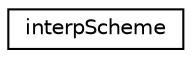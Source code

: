 digraph "Graphical Class Hierarchy"
{
 // LATEX_PDF_SIZE
  edge [fontname="Helvetica",fontsize="10",labelfontname="Helvetica",labelfontsize="10"];
  node [fontname="Helvetica",fontsize="10",shape=record];
  rankdir="LR";
  Node0 [label="interpScheme",height=0.2,width=0.4,color="black", fillcolor="white", style="filled",URL="$classinterpScheme.html",tooltip=" "];
}
